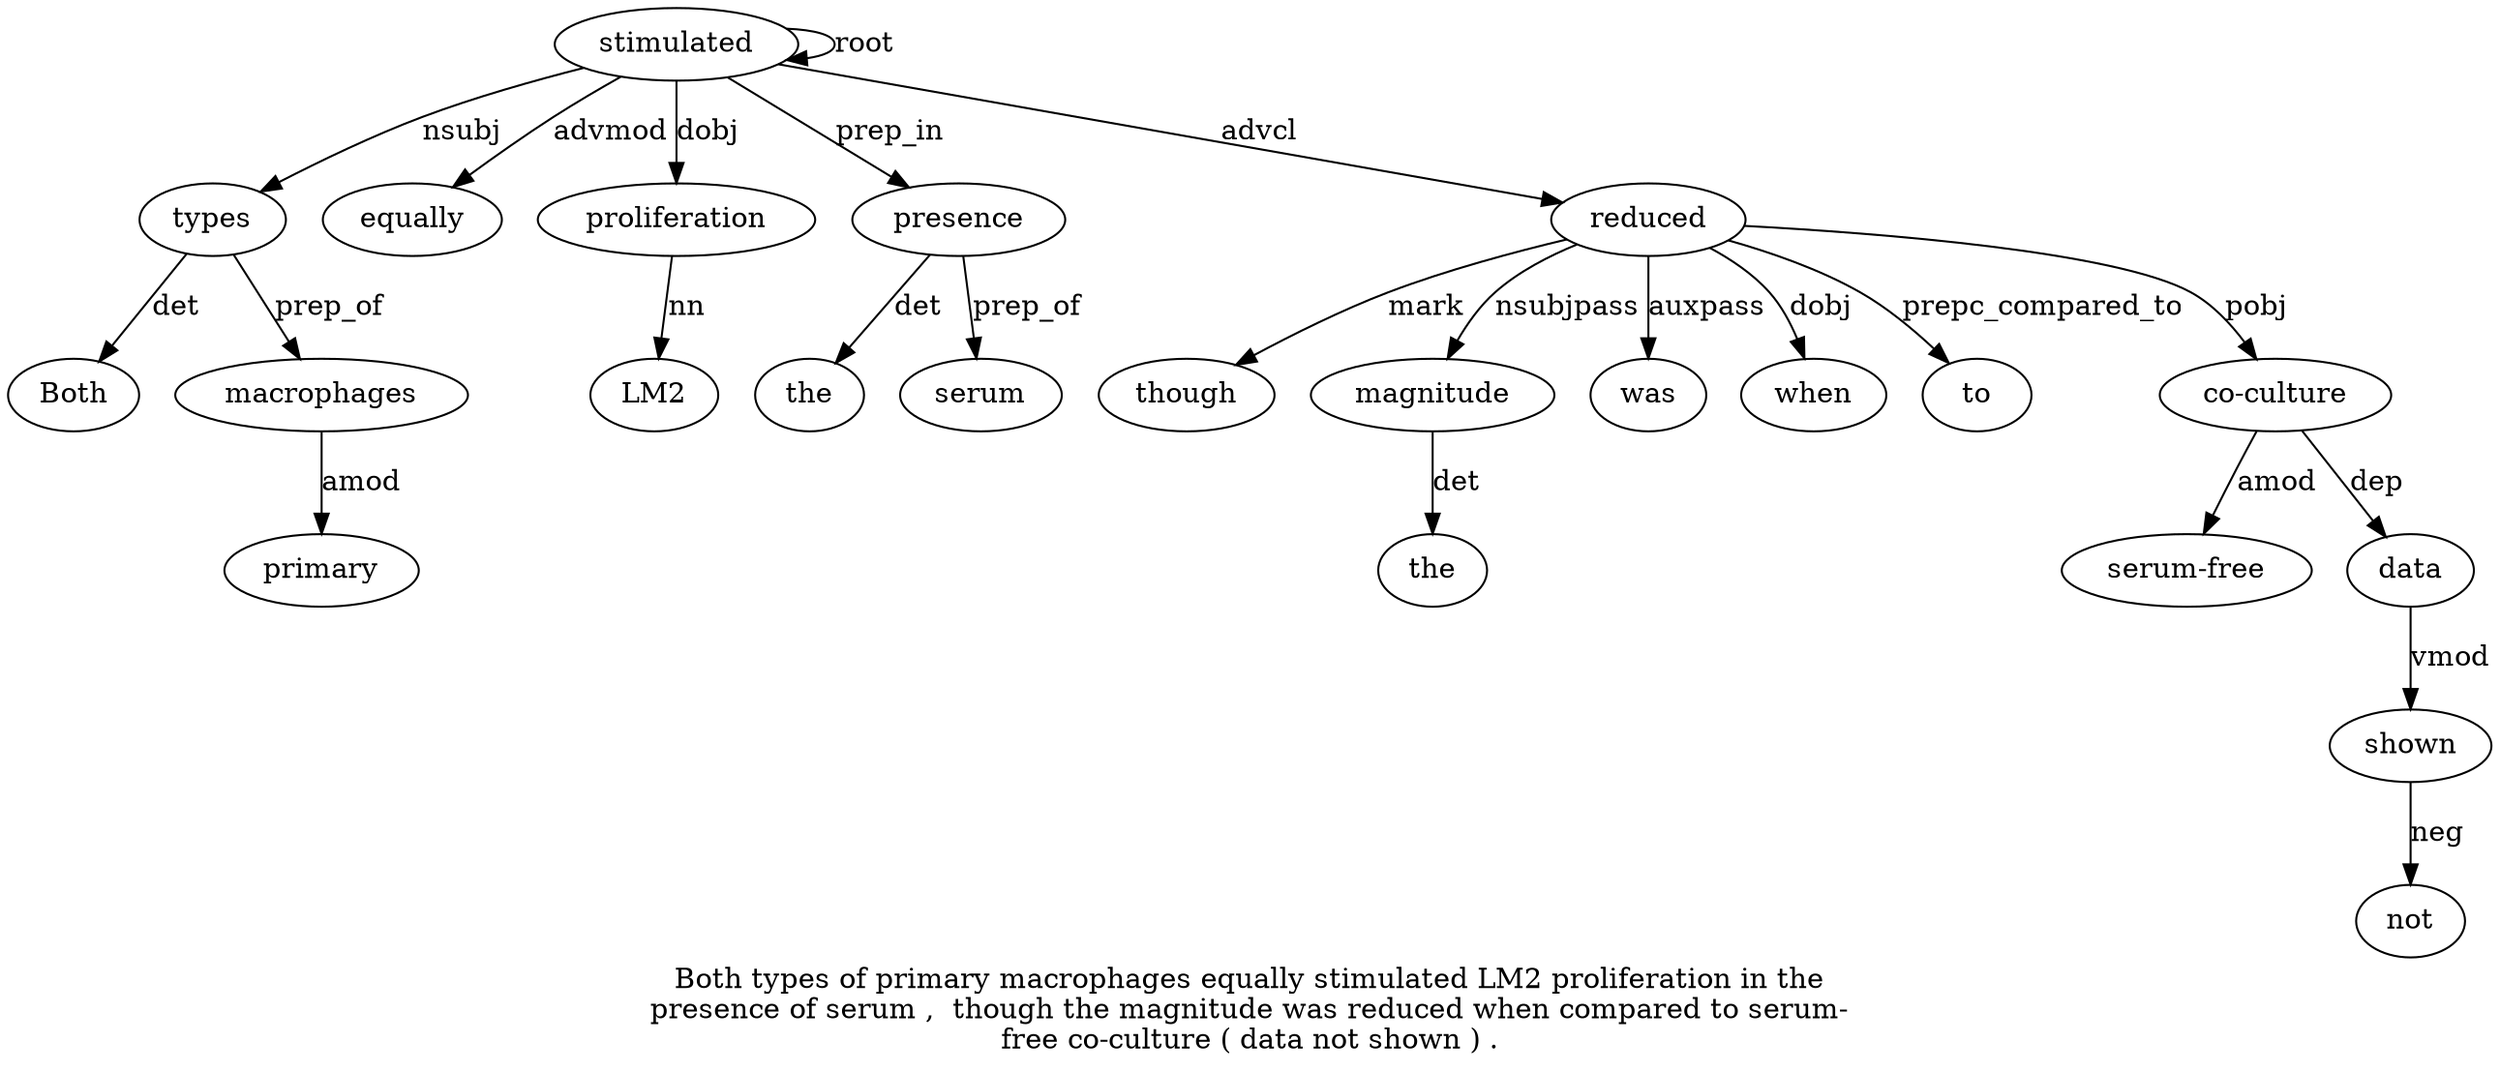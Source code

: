 digraph "Both types of primary macrophages equally stimulated LM2 proliferation in the presence of serum ,  though the magnitude was reduced when compared to serum-free co-culture ( data not shown ) ." {
label="Both types of primary macrophages equally stimulated LM2 proliferation in the
presence of serum ,  though the magnitude was reduced when compared to serum-
free co-culture ( data not shown ) .";
types2 [style=filled, fillcolor=white, label=types];
Both1 [style=filled, fillcolor=white, label=Both];
types2 -> Both1  [label=det];
stimulated7 [style=filled, fillcolor=white, label=stimulated];
stimulated7 -> types2  [label=nsubj];
macrophages5 [style=filled, fillcolor=white, label=macrophages];
primary4 [style=filled, fillcolor=white, label=primary];
macrophages5 -> primary4  [label=amod];
types2 -> macrophages5  [label=prep_of];
equally6 [style=filled, fillcolor=white, label=equally];
stimulated7 -> equally6  [label=advmod];
stimulated7 -> stimulated7  [label=root];
proliferation9 [style=filled, fillcolor=white, label=proliferation];
LM28 [style=filled, fillcolor=white, label=LM2];
proliferation9 -> LM28  [label=nn];
stimulated7 -> proliferation9  [label=dobj];
presence12 [style=filled, fillcolor=white, label=presence];
the11 [style=filled, fillcolor=white, label=the];
presence12 -> the11  [label=det];
stimulated7 -> presence12  [label=prep_in];
serum14 [style=filled, fillcolor=white, label=serum];
presence12 -> serum14  [label=prep_of];
reduced20 [style=filled, fillcolor=white, label=reduced];
though16 [style=filled, fillcolor=white, label=though];
reduced20 -> though16  [label=mark];
magnitude18 [style=filled, fillcolor=white, label=magnitude];
the17 [style=filled, fillcolor=white, label=the];
magnitude18 -> the17  [label=det];
reduced20 -> magnitude18  [label=nsubjpass];
was19 [style=filled, fillcolor=white, label=was];
reduced20 -> was19  [label=auxpass];
stimulated7 -> reduced20  [label=advcl];
when21 [style=filled, fillcolor=white, label=when];
reduced20 -> when21  [label=dobj];
to23 [style=filled, fillcolor=white, label=to];
reduced20 -> to23  [label=prepc_compared_to];
"co-culture25" [style=filled, fillcolor=white, label="co-culture"];
"serum-free24" [style=filled, fillcolor=white, label="serum-free"];
"co-culture25" -> "serum-free24"  [label=amod];
reduced20 -> "co-culture25"  [label=pobj];
data27 [style=filled, fillcolor=white, label=data];
"co-culture25" -> data27  [label=dep];
shown29 [style=filled, fillcolor=white, label=shown];
not28 [style=filled, fillcolor=white, label=not];
shown29 -> not28  [label=neg];
data27 -> shown29  [label=vmod];
}
